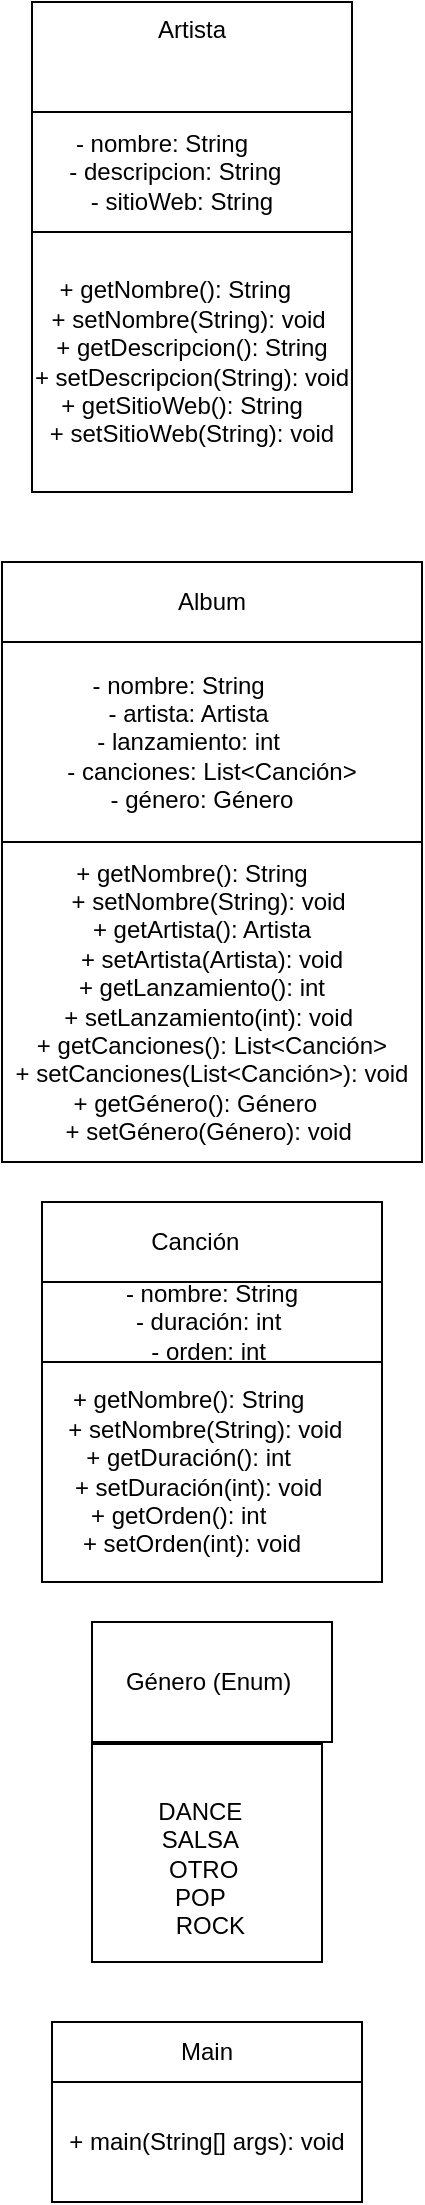 <mxfile version="26.1.1">
  <diagram name="Página-1" id="WLGJdlc_9oigSEQXENm5">
    <mxGraphModel dx="1085" dy="482" grid="1" gridSize="10" guides="1" tooltips="1" connect="1" arrows="1" fold="1" page="1" pageScale="1" pageWidth="827" pageHeight="1169" math="0" shadow="0">
      <root>
        <mxCell id="0" />
        <mxCell id="1" parent="0" />
        <mxCell id="zK71IUilQLgZFB4MoOYS-26" value="&lt;span style=&quot;text-align: left;&quot;&gt;Artista&lt;/span&gt;" style="swimlane;fontStyle=0;align=center;verticalAlign=top;childLayout=stackLayout;horizontal=1;startSize=55;horizontalStack=0;resizeParent=1;resizeParentMax=0;resizeLast=0;collapsible=0;marginBottom=0;html=1;whiteSpace=wrap;" vertex="1" parent="1">
          <mxGeometry x="315" y="10" width="160" height="245" as="geometry" />
        </mxCell>
        <mxCell id="zK71IUilQLgZFB4MoOYS-37" value="&lt;span style=&quot;text-align: left;&quot;&gt;&amp;nbsp;- nombre: String&amp;nbsp; &amp;nbsp; &amp;nbsp; &amp;nbsp; &amp;nbsp;&amp;nbsp;&lt;/span&gt;&lt;br style=&quot;padding: 0px; margin: 0px; text-align: left;&quot;&gt;&lt;span style=&quot;text-align: left;&quot;&gt;- descripcion: String&amp;nbsp; &amp;nbsp; &amp;nbsp;&lt;/span&gt;&lt;br style=&quot;padding: 0px; margin: 0px; text-align: left;&quot;&gt;&lt;span style=&quot;text-align: left;&quot;&gt;- sitioWeb: String&amp;nbsp; &amp;nbsp;&lt;/span&gt;" style="rounded=0;whiteSpace=wrap;html=1;" vertex="1" parent="zK71IUilQLgZFB4MoOYS-26">
          <mxGeometry y="55" width="160" height="60" as="geometry" />
        </mxCell>
        <mxCell id="zK71IUilQLgZFB4MoOYS-38" value="&lt;span style=&quot;text-align: left;&quot;&gt;+ getNombre(): String&amp;nbsp; &amp;nbsp; &amp;nbsp;&lt;/span&gt;&lt;br style=&quot;padding: 0px; margin: 0px; text-align: left;&quot;&gt;&lt;span style=&quot;text-align: left;&quot;&gt;+ setNombre(String): void&amp;nbsp;&lt;/span&gt;&lt;br style=&quot;padding: 0px; margin: 0px; text-align: left;&quot;&gt;&lt;span style=&quot;text-align: left;&quot;&gt;+ getDescripcion(): String&lt;/span&gt;&lt;br style=&quot;padding: 0px; margin: 0px; text-align: left;&quot;&gt;&lt;span style=&quot;text-align: left;&quot;&gt;+ setDescripcion(String): void&lt;/span&gt;&lt;br style=&quot;padding: 0px; margin: 0px; text-align: left;&quot;&gt;&lt;span style=&quot;text-align: left;&quot;&gt;+ getSitioWeb(): String&amp;nbsp; &amp;nbsp;&lt;/span&gt;&lt;br style=&quot;padding: 0px; margin: 0px; text-align: left;&quot;&gt;&lt;span style=&quot;text-align: left;&quot;&gt;+ setSitioWeb(String): void&lt;/span&gt;" style="rounded=0;whiteSpace=wrap;html=1;" vertex="1" parent="zK71IUilQLgZFB4MoOYS-26">
          <mxGeometry y="115" width="160" height="130" as="geometry" />
        </mxCell>
        <mxCell id="zK71IUilQLgZFB4MoOYS-39" value="Album" style="rounded=0;whiteSpace=wrap;html=1;" vertex="1" parent="1">
          <mxGeometry x="300" y="290" width="210" height="40" as="geometry" />
        </mxCell>
        <mxCell id="zK71IUilQLgZFB4MoOYS-45" value="&lt;span style=&quot;text-align: left;&quot;&gt;- nombre: String&amp;nbsp; &amp;nbsp; &amp;nbsp; &amp;nbsp; &amp;nbsp;&amp;nbsp;&lt;/span&gt;&lt;br style=&quot;padding: 0px; margin: 0px; text-align: left;&quot;&gt;&lt;span style=&quot;text-align: left;&quot;&gt;&amp;nbsp;- artista: Artista&amp;nbsp; &amp;nbsp; &amp;nbsp; &amp;nbsp;&amp;nbsp;&lt;/span&gt;&lt;br style=&quot;padding: 0px; margin: 0px; text-align: left;&quot;&gt;&lt;span style=&quot;text-align: left;&quot;&gt;&amp;nbsp;- lanzamiento: int&amp;nbsp; &amp;nbsp; &amp;nbsp; &amp;nbsp;&amp;nbsp;&lt;/span&gt;&lt;br style=&quot;padding: 0px; margin: 0px; text-align: left;&quot;&gt;&lt;span style=&quot;text-align: left;&quot;&gt;&amp;nbsp;- canciones: List&amp;lt;Canción&amp;gt;&amp;nbsp;&lt;/span&gt;&lt;br style=&quot;padding: 0px; margin: 0px; text-align: left;&quot;&gt;&lt;span style=&quot;text-align: left;&quot;&gt;&amp;nbsp;- género: Género&amp;nbsp; &amp;nbsp;&amp;nbsp;&lt;/span&gt;" style="rounded=0;whiteSpace=wrap;html=1;" vertex="1" parent="1">
          <mxGeometry x="300" y="330" width="210" height="100" as="geometry" />
        </mxCell>
        <mxCell id="zK71IUilQLgZFB4MoOYS-46" value="&lt;span style=&quot;text-align: left;&quot;&gt;+ getNombre(): String&amp;nbsp; &amp;nbsp; &amp;nbsp;&amp;nbsp;&lt;/span&gt;&lt;br style=&quot;padding: 0px; margin: 0px; text-align: left;&quot;&gt;&lt;span style=&quot;text-align: left;&quot;&gt;&amp;nbsp;+ setNombre(String): void&amp;nbsp;&amp;nbsp;&lt;/span&gt;&lt;br style=&quot;padding: 0px; margin: 0px; text-align: left;&quot;&gt;&lt;span style=&quot;text-align: left;&quot;&gt;&amp;nbsp;+ getArtista(): Artista&amp;nbsp; &amp;nbsp;&amp;nbsp;&lt;/span&gt;&lt;br style=&quot;padding: 0px; margin: 0px; text-align: left;&quot;&gt;&lt;span style=&quot;text-align: left;&quot;&gt;&amp;nbsp;+ setArtista(Artista): void&amp;nbsp;&lt;/span&gt;&lt;br style=&quot;padding: 0px; margin: 0px; text-align: left;&quot;&gt;&lt;span style=&quot;text-align: left;&quot;&gt;&amp;nbsp;+ getLanzamiento(): int&amp;nbsp; &amp;nbsp;&amp;nbsp;&lt;/span&gt;&lt;br style=&quot;padding: 0px; margin: 0px; text-align: left;&quot;&gt;&lt;span style=&quot;text-align: left;&quot;&gt;+ setLanzamiento(int): void&amp;nbsp;&lt;/span&gt;&lt;br style=&quot;padding: 0px; margin: 0px; text-align: left;&quot;&gt;&lt;span style=&quot;text-align: left;&quot;&gt;&amp;nbsp;+ getCanciones(): List&amp;lt;Canción&amp;gt;&amp;nbsp;&lt;/span&gt;&lt;br style=&quot;padding: 0px; margin: 0px; text-align: left;&quot;&gt;&lt;span style=&quot;text-align: left;&quot;&gt;&amp;nbsp;+ setCanciones(List&amp;lt;Canción&amp;gt;): void&amp;nbsp;&lt;/span&gt;&lt;br style=&quot;padding: 0px; margin: 0px; text-align: left;&quot;&gt;&lt;span style=&quot;text-align: left;&quot;&gt;&amp;nbsp;+ getGénero(): Género&amp;nbsp; &amp;nbsp; &amp;nbsp;&amp;nbsp;&lt;/span&gt;&lt;br style=&quot;padding: 0px; margin: 0px; text-align: left;&quot;&gt;&lt;span style=&quot;text-align: left;&quot;&gt;&amp;nbsp;+ setGénero(Género): void&amp;nbsp;&amp;nbsp;&lt;/span&gt;" style="rounded=0;whiteSpace=wrap;html=1;" vertex="1" parent="1">
          <mxGeometry x="300" y="430" width="210" height="160" as="geometry" />
        </mxCell>
        <mxCell id="zK71IUilQLgZFB4MoOYS-48" value="Canción&amp;nbsp; &amp;nbsp; &amp;nbsp;" style="rounded=0;whiteSpace=wrap;html=1;" vertex="1" parent="1">
          <mxGeometry x="320" y="610" width="170" height="40" as="geometry" />
        </mxCell>
        <mxCell id="zK71IUilQLgZFB4MoOYS-49" value="- nombre: String&lt;div&gt;- duración: int&amp;nbsp;&lt;/div&gt;&lt;div&gt;- orden: int&amp;nbsp;&lt;/div&gt;" style="rounded=0;whiteSpace=wrap;html=1;" vertex="1" parent="1">
          <mxGeometry x="320" y="650" width="170" height="40" as="geometry" />
        </mxCell>
        <mxCell id="zK71IUilQLgZFB4MoOYS-51" value="&lt;div&gt;+ getNombre(): String&amp;nbsp; &amp;nbsp; &amp;nbsp; &amp;nbsp;&lt;/div&gt;&lt;div&gt;+ setNombre(String): void&amp;nbsp;&amp;nbsp;&lt;/div&gt;&lt;div&gt;&amp;nbsp;+ getDuración(): int&amp;nbsp; &amp;nbsp; &amp;nbsp; &amp;nbsp;&amp;nbsp;&lt;/div&gt;&lt;div&gt;+ setDuración(int): void&amp;nbsp; &amp;nbsp;&amp;nbsp;&lt;/div&gt;&lt;div&gt;&amp;nbsp;+ getOrden(): int&amp;nbsp; &amp;nbsp; &amp;nbsp; &amp;nbsp; &amp;nbsp; &amp;nbsp;&lt;/div&gt;&lt;div&gt;&amp;nbsp;+ setOrden(int): void&amp;nbsp; &amp;nbsp; &amp;nbsp; &amp;nbsp;&lt;/div&gt;" style="rounded=0;whiteSpace=wrap;html=1;" vertex="1" parent="1">
          <mxGeometry x="320" y="690" width="170" height="110" as="geometry" />
        </mxCell>
        <mxCell id="zK71IUilQLgZFB4MoOYS-52" value="Género (Enum)&amp;nbsp;" style="rounded=0;whiteSpace=wrap;html=1;" vertex="1" parent="1">
          <mxGeometry x="345" y="820" width="120" height="60" as="geometry" />
        </mxCell>
        <mxCell id="zK71IUilQLgZFB4MoOYS-53" value="&lt;div&gt;&lt;span style=&quot;background-color: transparent; color: light-dark(rgb(0, 0, 0), rgb(255, 255, 255));&quot;&gt;&amp;nbsp; &amp;nbsp; &amp;nbsp; &amp;nbsp; &amp;nbsp; &amp;nbsp; &amp;nbsp; &amp;nbsp; &amp;nbsp; &amp;nbsp; &amp;nbsp; &amp;nbsp;&amp;nbsp;&lt;/span&gt;&lt;/div&gt;&lt;div&gt;&amp;nbsp; &amp;nbsp;DANCE&amp;nbsp; &amp;nbsp; &amp;nbsp;&lt;/div&gt;&lt;div&gt;&lt;span style=&quot;background-color: transparent; color: light-dark(rgb(0, 0, 0), rgb(255, 255, 255));&quot;&gt;&amp;nbsp; &amp;nbsp; &amp;nbsp; &amp;nbsp; &amp;nbsp;SALSA&amp;nbsp; &amp;nbsp; &amp;nbsp; &amp;nbsp; &amp;nbsp; &amp;nbsp; &lt;/span&gt;&lt;span style=&quot;background-color: transparent; color: light-dark(rgb(0, 0, 0), rgb(255, 255, 255));&quot;&gt;&amp;nbsp;OTRO&amp;nbsp;&amp;nbsp;&lt;/span&gt;&lt;/div&gt;&lt;div&gt;&lt;span style=&quot;background-color: transparent; color: light-dark(rgb(0, 0, 0), rgb(255, 255, 255));&quot;&gt;&amp;nbsp; &amp;nbsp; &amp;nbsp; &amp;nbsp; &amp;nbsp; &amp;nbsp;POP&amp;nbsp; &amp;nbsp; &amp;nbsp; &amp;nbsp; &amp;nbsp; &amp;nbsp; &amp;nbsp; &amp;nbsp;&lt;/span&gt;&lt;span style=&quot;background-color: transparent; color: light-dark(rgb(0, 0, 0), rgb(255, 255, 255));&quot;&gt;&amp;nbsp;ROCK&lt;/span&gt;&lt;span style=&quot;background-color: transparent; color: light-dark(rgb(0, 0, 0), rgb(255, 255, 255));&quot;&gt;&amp;nbsp;&lt;/span&gt;&lt;/div&gt;" style="rounded=0;whiteSpace=wrap;html=1;" vertex="1" parent="1">
          <mxGeometry x="345" y="881" width="115" height="109" as="geometry" />
        </mxCell>
        <mxCell id="zK71IUilQLgZFB4MoOYS-54" value="Main" style="rounded=0;whiteSpace=wrap;html=1;" vertex="1" parent="1">
          <mxGeometry x="325" y="1020" width="155" height="30" as="geometry" />
        </mxCell>
        <mxCell id="zK71IUilQLgZFB4MoOYS-55" value="+ main(String[] args): void" style="rounded=0;whiteSpace=wrap;html=1;" vertex="1" parent="1">
          <mxGeometry x="325" y="1050" width="155" height="60" as="geometry" />
        </mxCell>
      </root>
    </mxGraphModel>
  </diagram>
</mxfile>
